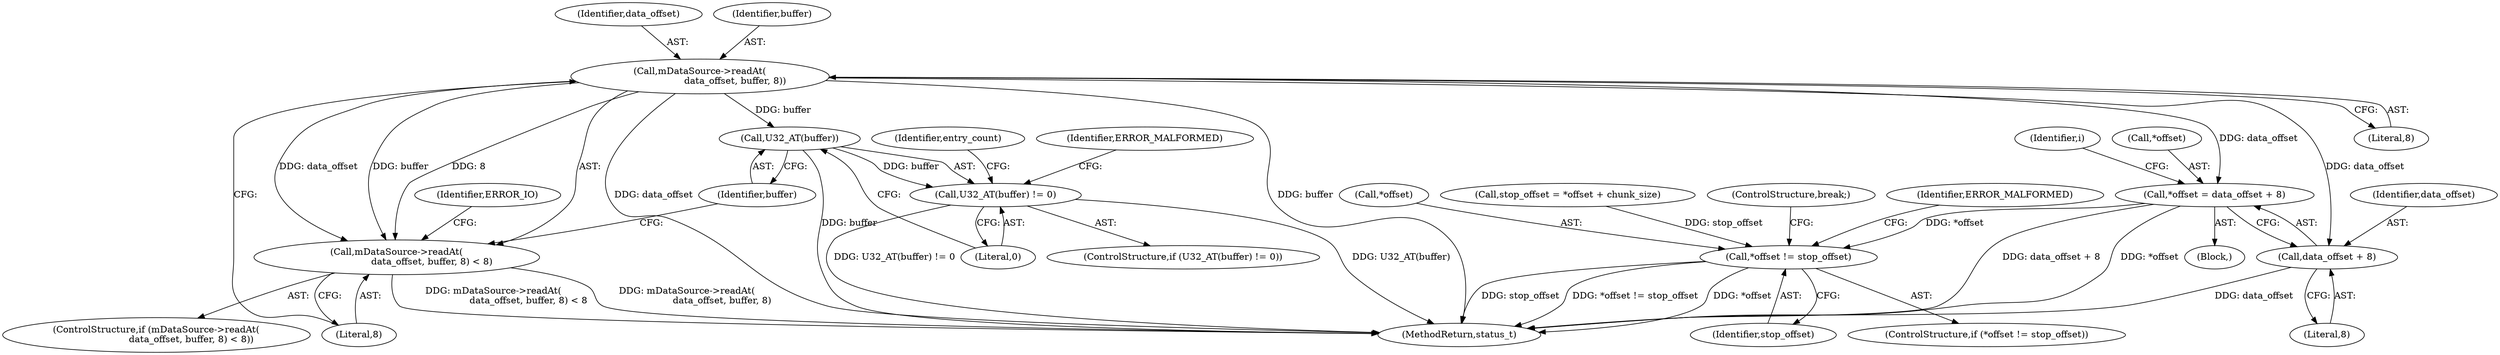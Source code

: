 digraph "0_Android_f4a88c8ed4f8186b3d6e2852993e063fc33ff231@API" {
"1001388" [label="(Call,mDataSource->readAt(\n                        data_offset, buffer, 8))"];
"1001387" [label="(Call,mDataSource->readAt(\n                        data_offset, buffer, 8) < 8)"];
"1001398" [label="(Call,U32_AT(buffer))"];
"1001397" [label="(Call,U32_AT(buffer) != 0)"];
"1001449" [label="(Call,*offset = data_offset + 8)"];
"1001482" [label="(Call,*offset != stop_offset)"];
"1001452" [label="(Call,data_offset + 8)"];
"1001458" [label="(Identifier,i)"];
"1001389" [label="(Identifier,data_offset)"];
"1001483" [label="(Call,*offset)"];
"1001481" [label="(ControlStructure,if (*offset != stop_offset))"];
"1001399" [label="(Identifier,buffer)"];
"1001398" [label="(Call,U32_AT(buffer))"];
"1001453" [label="(Identifier,data_offset)"];
"1001403" [label="(Identifier,ERROR_MALFORMED)"];
"1001443" [label="(Call,stop_offset = *offset + chunk_size)"];
"1001392" [label="(Literal,8)"];
"1001452" [label="(Call,data_offset + 8)"];
"1001489" [label="(ControlStructure,break;)"];
"1001391" [label="(Literal,8)"];
"1001387" [label="(Call,mDataSource->readAt(\n                        data_offset, buffer, 8) < 8)"];
"1001449" [label="(Call,*offset = data_offset + 8)"];
"1001488" [label="(Identifier,ERROR_MALFORMED)"];
"1001450" [label="(Call,*offset)"];
"1001390" [label="(Identifier,buffer)"];
"1001367" [label="(Block,)"];
"1001386" [label="(ControlStructure,if (mDataSource->readAt(\n                        data_offset, buffer, 8) < 8))"];
"1001400" [label="(Literal,0)"];
"1001395" [label="(Identifier,ERROR_IO)"];
"1001397" [label="(Call,U32_AT(buffer) != 0)"];
"1001388" [label="(Call,mDataSource->readAt(\n                        data_offset, buffer, 8))"];
"1001482" [label="(Call,*offset != stop_offset)"];
"1001485" [label="(Identifier,stop_offset)"];
"1002911" [label="(MethodReturn,status_t)"];
"1001454" [label="(Literal,8)"];
"1001406" [label="(Identifier,entry_count)"];
"1001396" [label="(ControlStructure,if (U32_AT(buffer) != 0))"];
"1001388" -> "1001387"  [label="AST: "];
"1001388" -> "1001391"  [label="CFG: "];
"1001389" -> "1001388"  [label="AST: "];
"1001390" -> "1001388"  [label="AST: "];
"1001391" -> "1001388"  [label="AST: "];
"1001392" -> "1001388"  [label="CFG: "];
"1001388" -> "1002911"  [label="DDG: data_offset"];
"1001388" -> "1002911"  [label="DDG: buffer"];
"1001388" -> "1001387"  [label="DDG: data_offset"];
"1001388" -> "1001387"  [label="DDG: buffer"];
"1001388" -> "1001387"  [label="DDG: 8"];
"1001388" -> "1001398"  [label="DDG: buffer"];
"1001388" -> "1001449"  [label="DDG: data_offset"];
"1001388" -> "1001452"  [label="DDG: data_offset"];
"1001387" -> "1001386"  [label="AST: "];
"1001387" -> "1001392"  [label="CFG: "];
"1001392" -> "1001387"  [label="AST: "];
"1001395" -> "1001387"  [label="CFG: "];
"1001399" -> "1001387"  [label="CFG: "];
"1001387" -> "1002911"  [label="DDG: mDataSource->readAt(\n                        data_offset, buffer, 8) < 8"];
"1001387" -> "1002911"  [label="DDG: mDataSource->readAt(\n                        data_offset, buffer, 8)"];
"1001398" -> "1001397"  [label="AST: "];
"1001398" -> "1001399"  [label="CFG: "];
"1001399" -> "1001398"  [label="AST: "];
"1001400" -> "1001398"  [label="CFG: "];
"1001398" -> "1002911"  [label="DDG: buffer"];
"1001398" -> "1001397"  [label="DDG: buffer"];
"1001397" -> "1001396"  [label="AST: "];
"1001397" -> "1001400"  [label="CFG: "];
"1001400" -> "1001397"  [label="AST: "];
"1001403" -> "1001397"  [label="CFG: "];
"1001406" -> "1001397"  [label="CFG: "];
"1001397" -> "1002911"  [label="DDG: U32_AT(buffer) != 0"];
"1001397" -> "1002911"  [label="DDG: U32_AT(buffer)"];
"1001449" -> "1001367"  [label="AST: "];
"1001449" -> "1001452"  [label="CFG: "];
"1001450" -> "1001449"  [label="AST: "];
"1001452" -> "1001449"  [label="AST: "];
"1001458" -> "1001449"  [label="CFG: "];
"1001449" -> "1002911"  [label="DDG: data_offset + 8"];
"1001449" -> "1002911"  [label="DDG: *offset"];
"1001449" -> "1001482"  [label="DDG: *offset"];
"1001482" -> "1001481"  [label="AST: "];
"1001482" -> "1001485"  [label="CFG: "];
"1001483" -> "1001482"  [label="AST: "];
"1001485" -> "1001482"  [label="AST: "];
"1001488" -> "1001482"  [label="CFG: "];
"1001489" -> "1001482"  [label="CFG: "];
"1001482" -> "1002911"  [label="DDG: *offset"];
"1001482" -> "1002911"  [label="DDG: stop_offset"];
"1001482" -> "1002911"  [label="DDG: *offset != stop_offset"];
"1001443" -> "1001482"  [label="DDG: stop_offset"];
"1001452" -> "1001454"  [label="CFG: "];
"1001453" -> "1001452"  [label="AST: "];
"1001454" -> "1001452"  [label="AST: "];
"1001452" -> "1002911"  [label="DDG: data_offset"];
}
